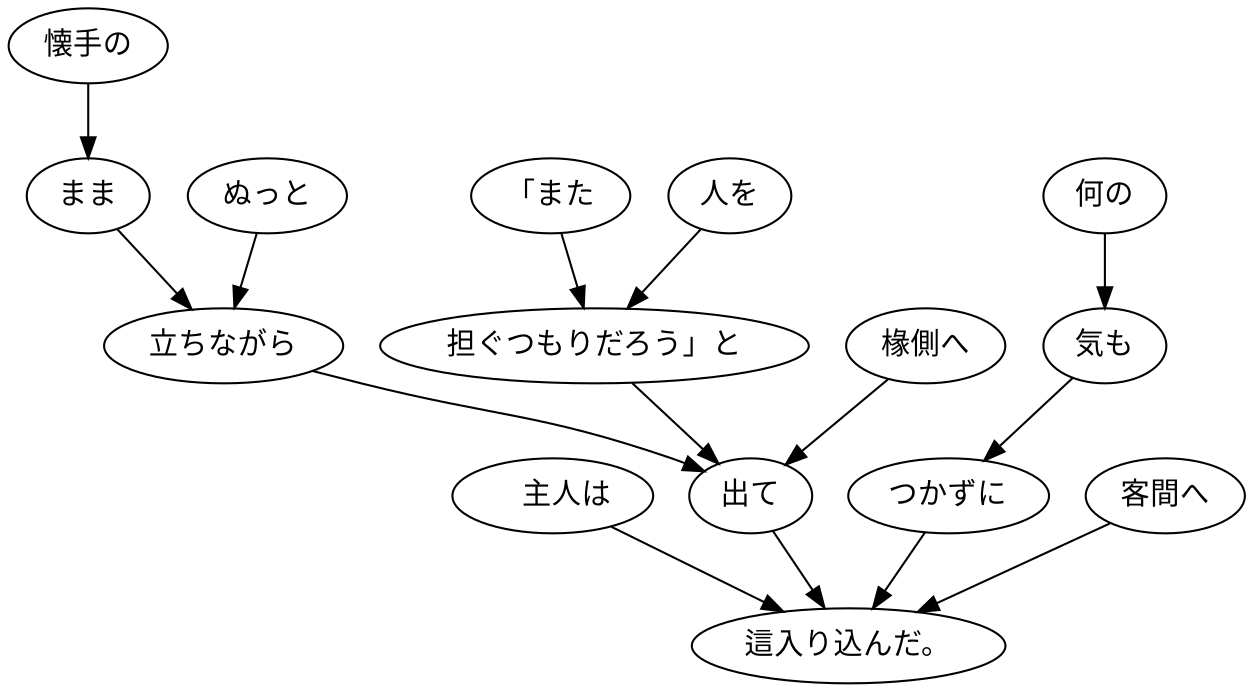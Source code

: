 digraph graph5880 {
	node0 [label="　主人は"];
	node1 [label="懐手の"];
	node2 [label="まま"];
	node3 [label="ぬっと"];
	node4 [label="立ちながら"];
	node5 [label="「また"];
	node6 [label="人を"];
	node7 [label="担ぐつもりだろう」と"];
	node8 [label="椽側へ"];
	node9 [label="出て"];
	node10 [label="何の"];
	node11 [label="気も"];
	node12 [label="つかずに"];
	node13 [label="客間へ"];
	node14 [label="這入り込んだ。"];
	node0 -> node14;
	node1 -> node2;
	node2 -> node4;
	node3 -> node4;
	node4 -> node9;
	node5 -> node7;
	node6 -> node7;
	node7 -> node9;
	node8 -> node9;
	node9 -> node14;
	node10 -> node11;
	node11 -> node12;
	node12 -> node14;
	node13 -> node14;
}
